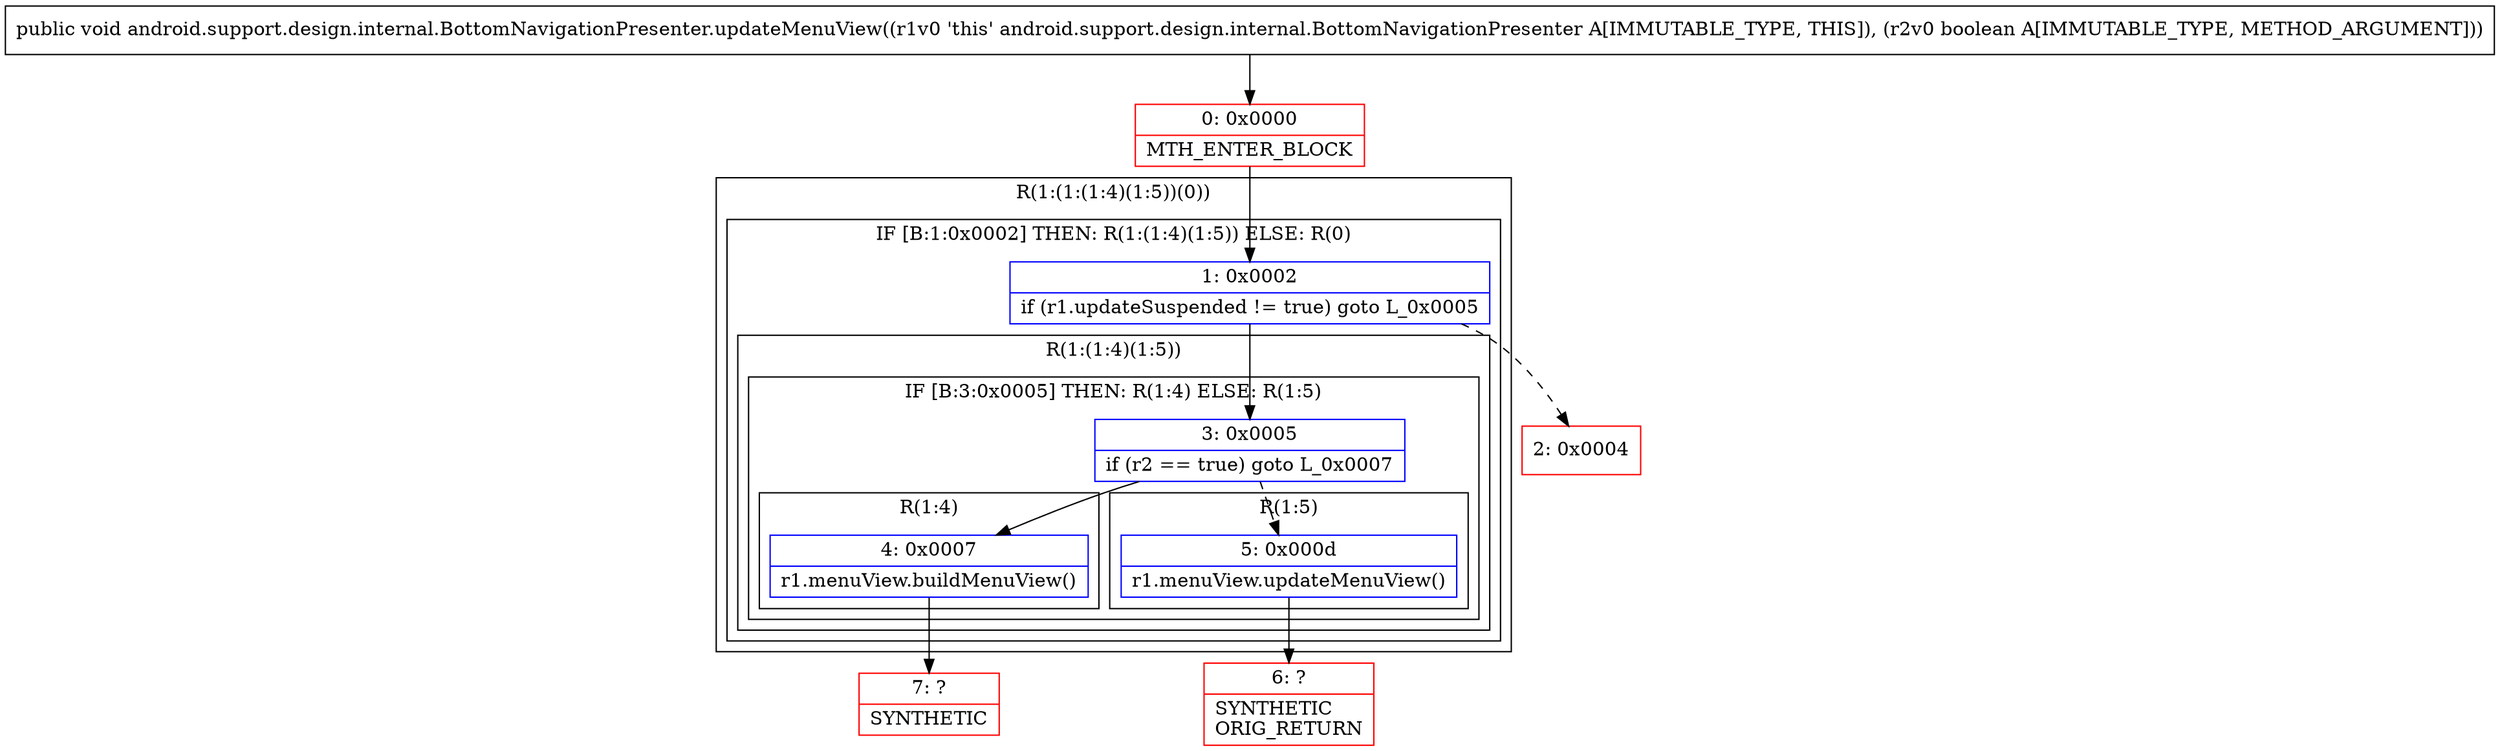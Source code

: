 digraph "CFG forandroid.support.design.internal.BottomNavigationPresenter.updateMenuView(Z)V" {
subgraph cluster_Region_701637835 {
label = "R(1:(1:(1:4)(1:5))(0))";
node [shape=record,color=blue];
subgraph cluster_IfRegion_390567121 {
label = "IF [B:1:0x0002] THEN: R(1:(1:4)(1:5)) ELSE: R(0)";
node [shape=record,color=blue];
Node_1 [shape=record,label="{1\:\ 0x0002|if (r1.updateSuspended != true) goto L_0x0005\l}"];
subgraph cluster_Region_1510876962 {
label = "R(1:(1:4)(1:5))";
node [shape=record,color=blue];
subgraph cluster_IfRegion_847780117 {
label = "IF [B:3:0x0005] THEN: R(1:4) ELSE: R(1:5)";
node [shape=record,color=blue];
Node_3 [shape=record,label="{3\:\ 0x0005|if (r2 == true) goto L_0x0007\l}"];
subgraph cluster_Region_180656115 {
label = "R(1:4)";
node [shape=record,color=blue];
Node_4 [shape=record,label="{4\:\ 0x0007|r1.menuView.buildMenuView()\l}"];
}
subgraph cluster_Region_562985830 {
label = "R(1:5)";
node [shape=record,color=blue];
Node_5 [shape=record,label="{5\:\ 0x000d|r1.menuView.updateMenuView()\l}"];
}
}
}
subgraph cluster_Region_177372994 {
label = "R(0)";
node [shape=record,color=blue];
}
}
}
Node_0 [shape=record,color=red,label="{0\:\ 0x0000|MTH_ENTER_BLOCK\l}"];
Node_2 [shape=record,color=red,label="{2\:\ 0x0004}"];
Node_6 [shape=record,color=red,label="{6\:\ ?|SYNTHETIC\lORIG_RETURN\l}"];
Node_7 [shape=record,color=red,label="{7\:\ ?|SYNTHETIC\l}"];
MethodNode[shape=record,label="{public void android.support.design.internal.BottomNavigationPresenter.updateMenuView((r1v0 'this' android.support.design.internal.BottomNavigationPresenter A[IMMUTABLE_TYPE, THIS]), (r2v0 boolean A[IMMUTABLE_TYPE, METHOD_ARGUMENT])) }"];
MethodNode -> Node_0;
Node_1 -> Node_2[style=dashed];
Node_1 -> Node_3;
Node_3 -> Node_4;
Node_3 -> Node_5[style=dashed];
Node_4 -> Node_7;
Node_5 -> Node_6;
Node_0 -> Node_1;
}

